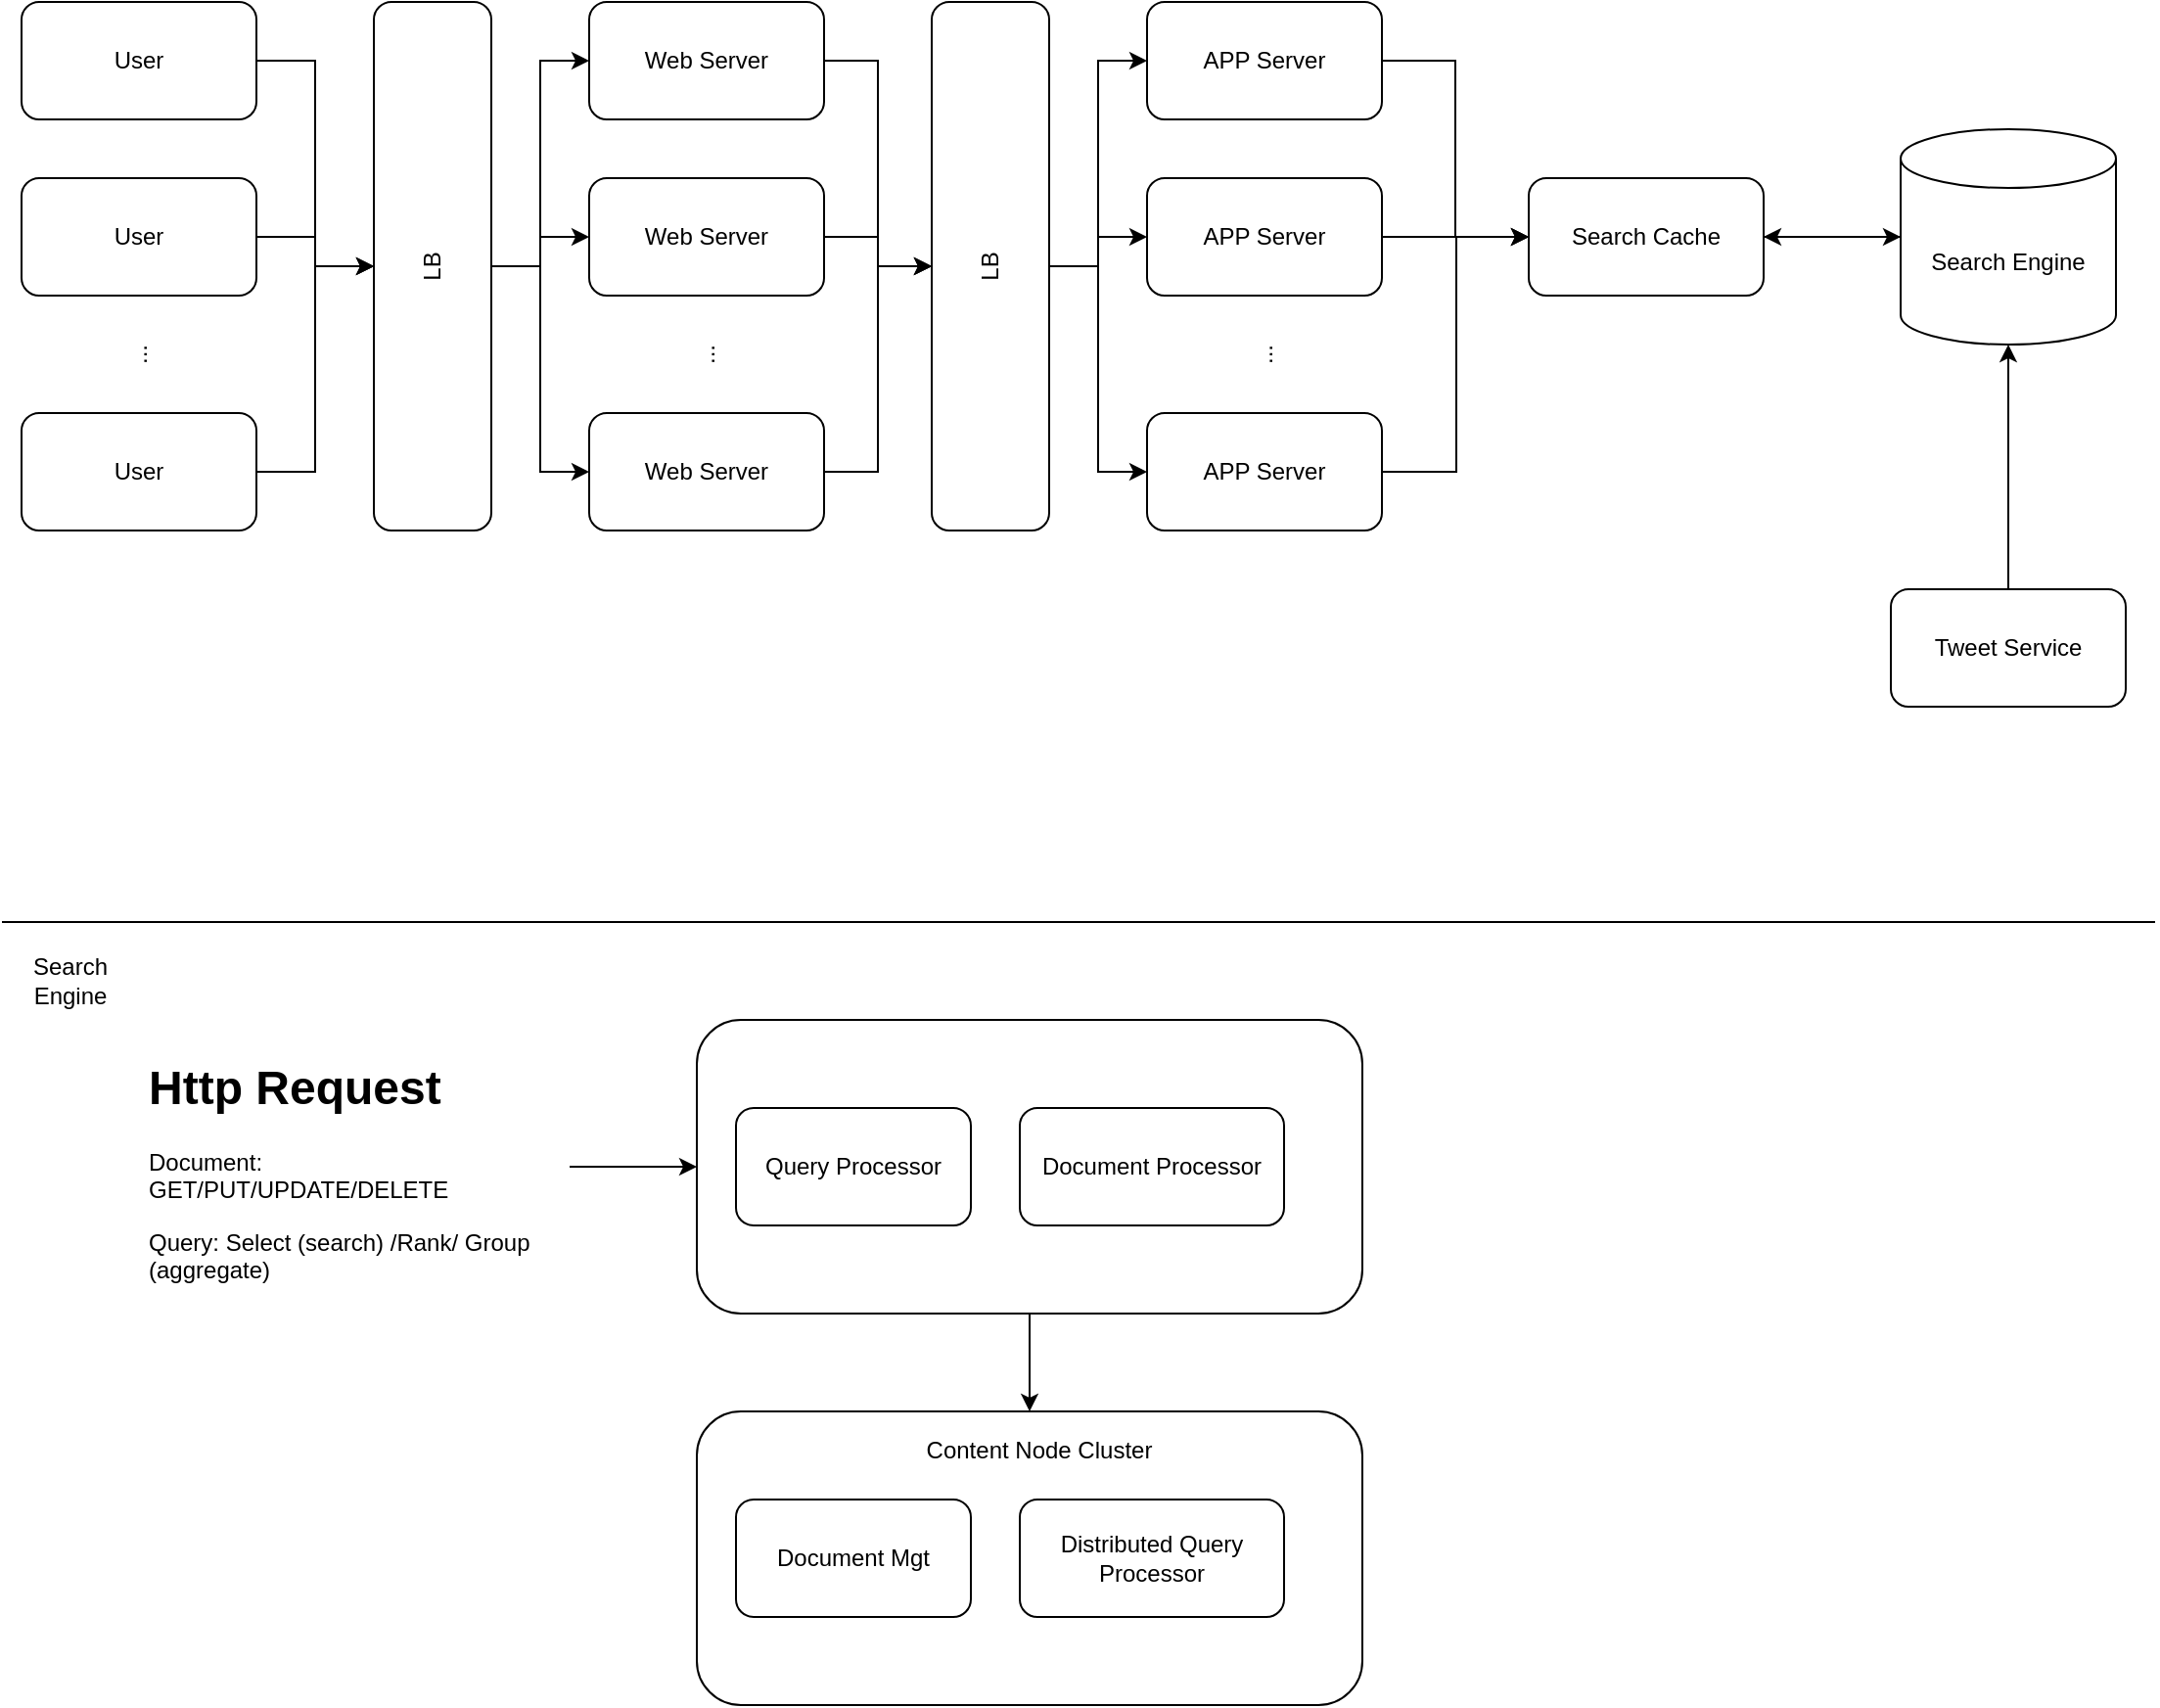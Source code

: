 <mxfile version="14.5.8" type="github">
  <diagram id="HSswA3tRzgz16QMjjiUG" name="Page-1">
    <mxGraphModel dx="1422" dy="762" grid="1" gridSize="10" guides="1" tooltips="1" connect="1" arrows="1" fold="1" page="1" pageScale="1" pageWidth="850" pageHeight="1100" math="0" shadow="0">
      <root>
        <mxCell id="0" />
        <mxCell id="1" parent="0" />
        <mxCell id="fmH8YPcWzQn2xEaA58ES-1" value="" style="edgeStyle=orthogonalEdgeStyle;rounded=0;orthogonalLoop=1;jettySize=auto;html=1;" edge="1" parent="1" source="fmH8YPcWzQn2xEaA58ES-2" target="fmH8YPcWzQn2xEaA58ES-11">
          <mxGeometry relative="1" as="geometry" />
        </mxCell>
        <mxCell id="fmH8YPcWzQn2xEaA58ES-2" value="User" style="rounded=1;whiteSpace=wrap;html=1;" vertex="1" parent="1">
          <mxGeometry x="50" y="90" width="120" height="60" as="geometry" />
        </mxCell>
        <mxCell id="fmH8YPcWzQn2xEaA58ES-3" style="edgeStyle=orthogonalEdgeStyle;rounded=0;orthogonalLoop=1;jettySize=auto;html=1;entryX=0.5;entryY=0;entryDx=0;entryDy=0;" edge="1" parent="1" source="fmH8YPcWzQn2xEaA58ES-4" target="fmH8YPcWzQn2xEaA58ES-11">
          <mxGeometry relative="1" as="geometry" />
        </mxCell>
        <mxCell id="fmH8YPcWzQn2xEaA58ES-4" value="User" style="rounded=1;whiteSpace=wrap;html=1;" vertex="1" parent="1">
          <mxGeometry x="50" y="180" width="120" height="60" as="geometry" />
        </mxCell>
        <mxCell id="fmH8YPcWzQn2xEaA58ES-5" style="edgeStyle=orthogonalEdgeStyle;rounded=0;orthogonalLoop=1;jettySize=auto;html=1;entryX=0.5;entryY=0;entryDx=0;entryDy=0;" edge="1" parent="1" source="fmH8YPcWzQn2xEaA58ES-6" target="fmH8YPcWzQn2xEaA58ES-11">
          <mxGeometry relative="1" as="geometry" />
        </mxCell>
        <mxCell id="fmH8YPcWzQn2xEaA58ES-6" value="User" style="rounded=1;whiteSpace=wrap;html=1;" vertex="1" parent="1">
          <mxGeometry x="50" y="300" width="120" height="60" as="geometry" />
        </mxCell>
        <mxCell id="fmH8YPcWzQn2xEaA58ES-7" value="..." style="text;html=1;strokeColor=none;fillColor=none;align=center;verticalAlign=middle;whiteSpace=wrap;rounded=0;rotation=-90;" vertex="1" parent="1">
          <mxGeometry x="90" y="260" width="40" height="20" as="geometry" />
        </mxCell>
        <mxCell id="fmH8YPcWzQn2xEaA58ES-8" style="edgeStyle=orthogonalEdgeStyle;rounded=0;orthogonalLoop=1;jettySize=auto;html=1;entryX=0;entryY=0.5;entryDx=0;entryDy=0;" edge="1" parent="1" source="fmH8YPcWzQn2xEaA58ES-11" target="fmH8YPcWzQn2xEaA58ES-13">
          <mxGeometry relative="1" as="geometry" />
        </mxCell>
        <mxCell id="fmH8YPcWzQn2xEaA58ES-9" style="edgeStyle=orthogonalEdgeStyle;rounded=0;orthogonalLoop=1;jettySize=auto;html=1;entryX=0;entryY=0.5;entryDx=0;entryDy=0;" edge="1" parent="1" source="fmH8YPcWzQn2xEaA58ES-11" target="fmH8YPcWzQn2xEaA58ES-15">
          <mxGeometry relative="1" as="geometry" />
        </mxCell>
        <mxCell id="fmH8YPcWzQn2xEaA58ES-10" style="edgeStyle=orthogonalEdgeStyle;rounded=0;orthogonalLoop=1;jettySize=auto;html=1;entryX=0;entryY=0.5;entryDx=0;entryDy=0;" edge="1" parent="1" source="fmH8YPcWzQn2xEaA58ES-11" target="fmH8YPcWzQn2xEaA58ES-17">
          <mxGeometry relative="1" as="geometry" />
        </mxCell>
        <mxCell id="fmH8YPcWzQn2xEaA58ES-11" value="LB" style="rounded=1;whiteSpace=wrap;html=1;rotation=-90;" vertex="1" parent="1">
          <mxGeometry x="125" y="195" width="270" height="60" as="geometry" />
        </mxCell>
        <mxCell id="fmH8YPcWzQn2xEaA58ES-12" value="" style="edgeStyle=orthogonalEdgeStyle;rounded=0;orthogonalLoop=1;jettySize=auto;html=1;" edge="1" parent="1" source="fmH8YPcWzQn2xEaA58ES-13" target="fmH8YPcWzQn2xEaA58ES-22">
          <mxGeometry relative="1" as="geometry" />
        </mxCell>
        <mxCell id="fmH8YPcWzQn2xEaA58ES-13" value="Web Server" style="rounded=1;whiteSpace=wrap;html=1;" vertex="1" parent="1">
          <mxGeometry x="340" y="90" width="120" height="60" as="geometry" />
        </mxCell>
        <mxCell id="fmH8YPcWzQn2xEaA58ES-14" style="edgeStyle=orthogonalEdgeStyle;rounded=0;orthogonalLoop=1;jettySize=auto;html=1;" edge="1" parent="1" source="fmH8YPcWzQn2xEaA58ES-15" target="fmH8YPcWzQn2xEaA58ES-22">
          <mxGeometry relative="1" as="geometry" />
        </mxCell>
        <mxCell id="fmH8YPcWzQn2xEaA58ES-15" value="Web Server" style="rounded=1;whiteSpace=wrap;html=1;" vertex="1" parent="1">
          <mxGeometry x="340" y="180" width="120" height="60" as="geometry" />
        </mxCell>
        <mxCell id="fmH8YPcWzQn2xEaA58ES-16" style="edgeStyle=orthogonalEdgeStyle;rounded=0;orthogonalLoop=1;jettySize=auto;html=1;entryX=0.5;entryY=0;entryDx=0;entryDy=0;" edge="1" parent="1" source="fmH8YPcWzQn2xEaA58ES-17" target="fmH8YPcWzQn2xEaA58ES-22">
          <mxGeometry relative="1" as="geometry" />
        </mxCell>
        <mxCell id="fmH8YPcWzQn2xEaA58ES-17" value="Web Server" style="rounded=1;whiteSpace=wrap;html=1;" vertex="1" parent="1">
          <mxGeometry x="340" y="300" width="120" height="60" as="geometry" />
        </mxCell>
        <mxCell id="fmH8YPcWzQn2xEaA58ES-18" value="..." style="text;html=1;strokeColor=none;fillColor=none;align=center;verticalAlign=middle;whiteSpace=wrap;rounded=0;rotation=-90;" vertex="1" parent="1">
          <mxGeometry x="380" y="260" width="40" height="20" as="geometry" />
        </mxCell>
        <mxCell id="fmH8YPcWzQn2xEaA58ES-19" style="edgeStyle=orthogonalEdgeStyle;rounded=0;orthogonalLoop=1;jettySize=auto;html=1;entryX=0;entryY=0.5;entryDx=0;entryDy=0;" edge="1" parent="1" source="fmH8YPcWzQn2xEaA58ES-22" target="fmH8YPcWzQn2xEaA58ES-23">
          <mxGeometry relative="1" as="geometry" />
        </mxCell>
        <mxCell id="fmH8YPcWzQn2xEaA58ES-20" style="edgeStyle=orthogonalEdgeStyle;rounded=0;orthogonalLoop=1;jettySize=auto;html=1;entryX=0;entryY=0.5;entryDx=0;entryDy=0;" edge="1" parent="1" source="fmH8YPcWzQn2xEaA58ES-22" target="fmH8YPcWzQn2xEaA58ES-24">
          <mxGeometry relative="1" as="geometry" />
        </mxCell>
        <mxCell id="fmH8YPcWzQn2xEaA58ES-21" style="edgeStyle=orthogonalEdgeStyle;rounded=0;orthogonalLoop=1;jettySize=auto;html=1;entryX=0;entryY=0.5;entryDx=0;entryDy=0;" edge="1" parent="1" source="fmH8YPcWzQn2xEaA58ES-22" target="fmH8YPcWzQn2xEaA58ES-25">
          <mxGeometry relative="1" as="geometry" />
        </mxCell>
        <mxCell id="fmH8YPcWzQn2xEaA58ES-22" value="LB" style="rounded=1;whiteSpace=wrap;html=1;rotation=-90;" vertex="1" parent="1">
          <mxGeometry x="410" y="195" width="270" height="60" as="geometry" />
        </mxCell>
        <mxCell id="fmH8YPcWzQn2xEaA58ES-29" style="edgeStyle=orthogonalEdgeStyle;rounded=0;orthogonalLoop=1;jettySize=auto;html=1;entryX=0;entryY=0.5;entryDx=0;entryDy=0;" edge="1" parent="1" source="fmH8YPcWzQn2xEaA58ES-23" target="fmH8YPcWzQn2xEaA58ES-28">
          <mxGeometry relative="1" as="geometry" />
        </mxCell>
        <mxCell id="fmH8YPcWzQn2xEaA58ES-23" value="APP Server" style="rounded=1;whiteSpace=wrap;html=1;" vertex="1" parent="1">
          <mxGeometry x="625" y="90" width="120" height="60" as="geometry" />
        </mxCell>
        <mxCell id="fmH8YPcWzQn2xEaA58ES-30" style="edgeStyle=orthogonalEdgeStyle;rounded=0;orthogonalLoop=1;jettySize=auto;html=1;" edge="1" parent="1" source="fmH8YPcWzQn2xEaA58ES-24">
          <mxGeometry relative="1" as="geometry">
            <mxPoint x="820" y="210" as="targetPoint" />
          </mxGeometry>
        </mxCell>
        <mxCell id="fmH8YPcWzQn2xEaA58ES-24" value="APP Server" style="rounded=1;whiteSpace=wrap;html=1;" vertex="1" parent="1">
          <mxGeometry x="625" y="180" width="120" height="60" as="geometry" />
        </mxCell>
        <mxCell id="fmH8YPcWzQn2xEaA58ES-31" style="edgeStyle=orthogonalEdgeStyle;rounded=0;orthogonalLoop=1;jettySize=auto;html=1;entryX=0;entryY=0.5;entryDx=0;entryDy=0;" edge="1" parent="1" source="fmH8YPcWzQn2xEaA58ES-25" target="fmH8YPcWzQn2xEaA58ES-28">
          <mxGeometry relative="1" as="geometry">
            <Array as="points">
              <mxPoint x="783" y="330" />
              <mxPoint x="783" y="210" />
            </Array>
          </mxGeometry>
        </mxCell>
        <mxCell id="fmH8YPcWzQn2xEaA58ES-25" value="APP Server" style="rounded=1;whiteSpace=wrap;html=1;" vertex="1" parent="1">
          <mxGeometry x="625" y="300" width="120" height="60" as="geometry" />
        </mxCell>
        <mxCell id="fmH8YPcWzQn2xEaA58ES-26" value="..." style="text;html=1;strokeColor=none;fillColor=none;align=center;verticalAlign=middle;whiteSpace=wrap;rounded=0;rotation=-90;" vertex="1" parent="1">
          <mxGeometry x="665" y="260" width="40" height="20" as="geometry" />
        </mxCell>
        <mxCell id="fmH8YPcWzQn2xEaA58ES-34" style="edgeStyle=orthogonalEdgeStyle;rounded=0;orthogonalLoop=1;jettySize=auto;html=1;entryX=0;entryY=0.5;entryDx=0;entryDy=0;entryPerimeter=0;" edge="1" parent="1" source="fmH8YPcWzQn2xEaA58ES-28" target="fmH8YPcWzQn2xEaA58ES-33">
          <mxGeometry relative="1" as="geometry" />
        </mxCell>
        <mxCell id="fmH8YPcWzQn2xEaA58ES-28" value="Search Cache" style="rounded=1;whiteSpace=wrap;html=1;" vertex="1" parent="1">
          <mxGeometry x="820" y="180" width="120" height="60" as="geometry" />
        </mxCell>
        <mxCell id="fmH8YPcWzQn2xEaA58ES-35" style="edgeStyle=orthogonalEdgeStyle;rounded=0;orthogonalLoop=1;jettySize=auto;html=1;entryX=1;entryY=0.5;entryDx=0;entryDy=0;" edge="1" parent="1" source="fmH8YPcWzQn2xEaA58ES-33" target="fmH8YPcWzQn2xEaA58ES-28">
          <mxGeometry relative="1" as="geometry" />
        </mxCell>
        <mxCell id="fmH8YPcWzQn2xEaA58ES-33" value="Search Engine" style="shape=cylinder3;whiteSpace=wrap;html=1;boundedLbl=1;backgroundOutline=1;size=15;" vertex="1" parent="1">
          <mxGeometry x="1010" y="155" width="110" height="110" as="geometry" />
        </mxCell>
        <mxCell id="fmH8YPcWzQn2xEaA58ES-37" style="edgeStyle=orthogonalEdgeStyle;rounded=0;orthogonalLoop=1;jettySize=auto;html=1;" edge="1" parent="1" source="fmH8YPcWzQn2xEaA58ES-36" target="fmH8YPcWzQn2xEaA58ES-33">
          <mxGeometry relative="1" as="geometry" />
        </mxCell>
        <mxCell id="fmH8YPcWzQn2xEaA58ES-36" value="Tweet Service" style="rounded=1;whiteSpace=wrap;html=1;" vertex="1" parent="1">
          <mxGeometry x="1005" y="390" width="120" height="60" as="geometry" />
        </mxCell>
        <mxCell id="fmH8YPcWzQn2xEaA58ES-38" value="" style="endArrow=none;html=1;" edge="1" parent="1">
          <mxGeometry width="50" height="50" relative="1" as="geometry">
            <mxPoint x="40" y="560" as="sourcePoint" />
            <mxPoint x="1140" y="560" as="targetPoint" />
          </mxGeometry>
        </mxCell>
        <mxCell id="fmH8YPcWzQn2xEaA58ES-39" value="Search Engine" style="text;html=1;strokeColor=none;fillColor=none;align=center;verticalAlign=middle;whiteSpace=wrap;rounded=0;" vertex="1" parent="1">
          <mxGeometry x="40" y="570" width="70" height="40" as="geometry" />
        </mxCell>
        <mxCell id="fmH8YPcWzQn2xEaA58ES-49" style="edgeStyle=orthogonalEdgeStyle;rounded=0;orthogonalLoop=1;jettySize=auto;html=1;entryX=0.5;entryY=0;entryDx=0;entryDy=0;" edge="1" parent="1" source="fmH8YPcWzQn2xEaA58ES-41" target="fmH8YPcWzQn2xEaA58ES-45">
          <mxGeometry relative="1" as="geometry" />
        </mxCell>
        <mxCell id="fmH8YPcWzQn2xEaA58ES-41" value="" style="rounded=1;whiteSpace=wrap;html=1;" vertex="1" parent="1">
          <mxGeometry x="395" y="610" width="340" height="150" as="geometry" />
        </mxCell>
        <mxCell id="fmH8YPcWzQn2xEaA58ES-42" value="Query Processor" style="rounded=1;whiteSpace=wrap;html=1;" vertex="1" parent="1">
          <mxGeometry x="415" y="655" width="120" height="60" as="geometry" />
        </mxCell>
        <mxCell id="fmH8YPcWzQn2xEaA58ES-43" value="Document Processor" style="rounded=1;whiteSpace=wrap;html=1;" vertex="1" parent="1">
          <mxGeometry x="560" y="655" width="135" height="60" as="geometry" />
        </mxCell>
        <mxCell id="fmH8YPcWzQn2xEaA58ES-45" value="" style="rounded=1;whiteSpace=wrap;html=1;" vertex="1" parent="1">
          <mxGeometry x="395" y="810" width="340" height="150" as="geometry" />
        </mxCell>
        <mxCell id="fmH8YPcWzQn2xEaA58ES-46" value="Document Mgt" style="rounded=1;whiteSpace=wrap;html=1;" vertex="1" parent="1">
          <mxGeometry x="415" y="855" width="120" height="60" as="geometry" />
        </mxCell>
        <mxCell id="fmH8YPcWzQn2xEaA58ES-47" value="Distributed Query Processor" style="rounded=1;whiteSpace=wrap;html=1;" vertex="1" parent="1">
          <mxGeometry x="560" y="855" width="135" height="60" as="geometry" />
        </mxCell>
        <mxCell id="fmH8YPcWzQn2xEaA58ES-50" value="Content Node Cluster" style="text;html=1;strokeColor=none;fillColor=none;align=center;verticalAlign=middle;whiteSpace=wrap;rounded=0;" vertex="1" parent="1">
          <mxGeometry x="495" y="820" width="150" height="20" as="geometry" />
        </mxCell>
        <mxCell id="fmH8YPcWzQn2xEaA58ES-54" style="edgeStyle=orthogonalEdgeStyle;rounded=0;orthogonalLoop=1;jettySize=auto;html=1;entryX=0;entryY=0.5;entryDx=0;entryDy=0;" edge="1" parent="1" source="fmH8YPcWzQn2xEaA58ES-53" target="fmH8YPcWzQn2xEaA58ES-41">
          <mxGeometry relative="1" as="geometry" />
        </mxCell>
        <mxCell id="fmH8YPcWzQn2xEaA58ES-53" value="&lt;h1&gt;Http Request&lt;/h1&gt;&lt;p&gt;Document: GET/PUT/UPDATE/DELETE&lt;/p&gt;&lt;p&gt;Query: Select (search) /Rank/ Group (aggregate)&lt;/p&gt;" style="text;html=1;strokeColor=none;fillColor=none;spacing=5;spacingTop=-20;whiteSpace=wrap;overflow=hidden;rounded=0;" vertex="1" parent="1">
          <mxGeometry x="110" y="625" width="220" height="120" as="geometry" />
        </mxCell>
      </root>
    </mxGraphModel>
  </diagram>
</mxfile>
